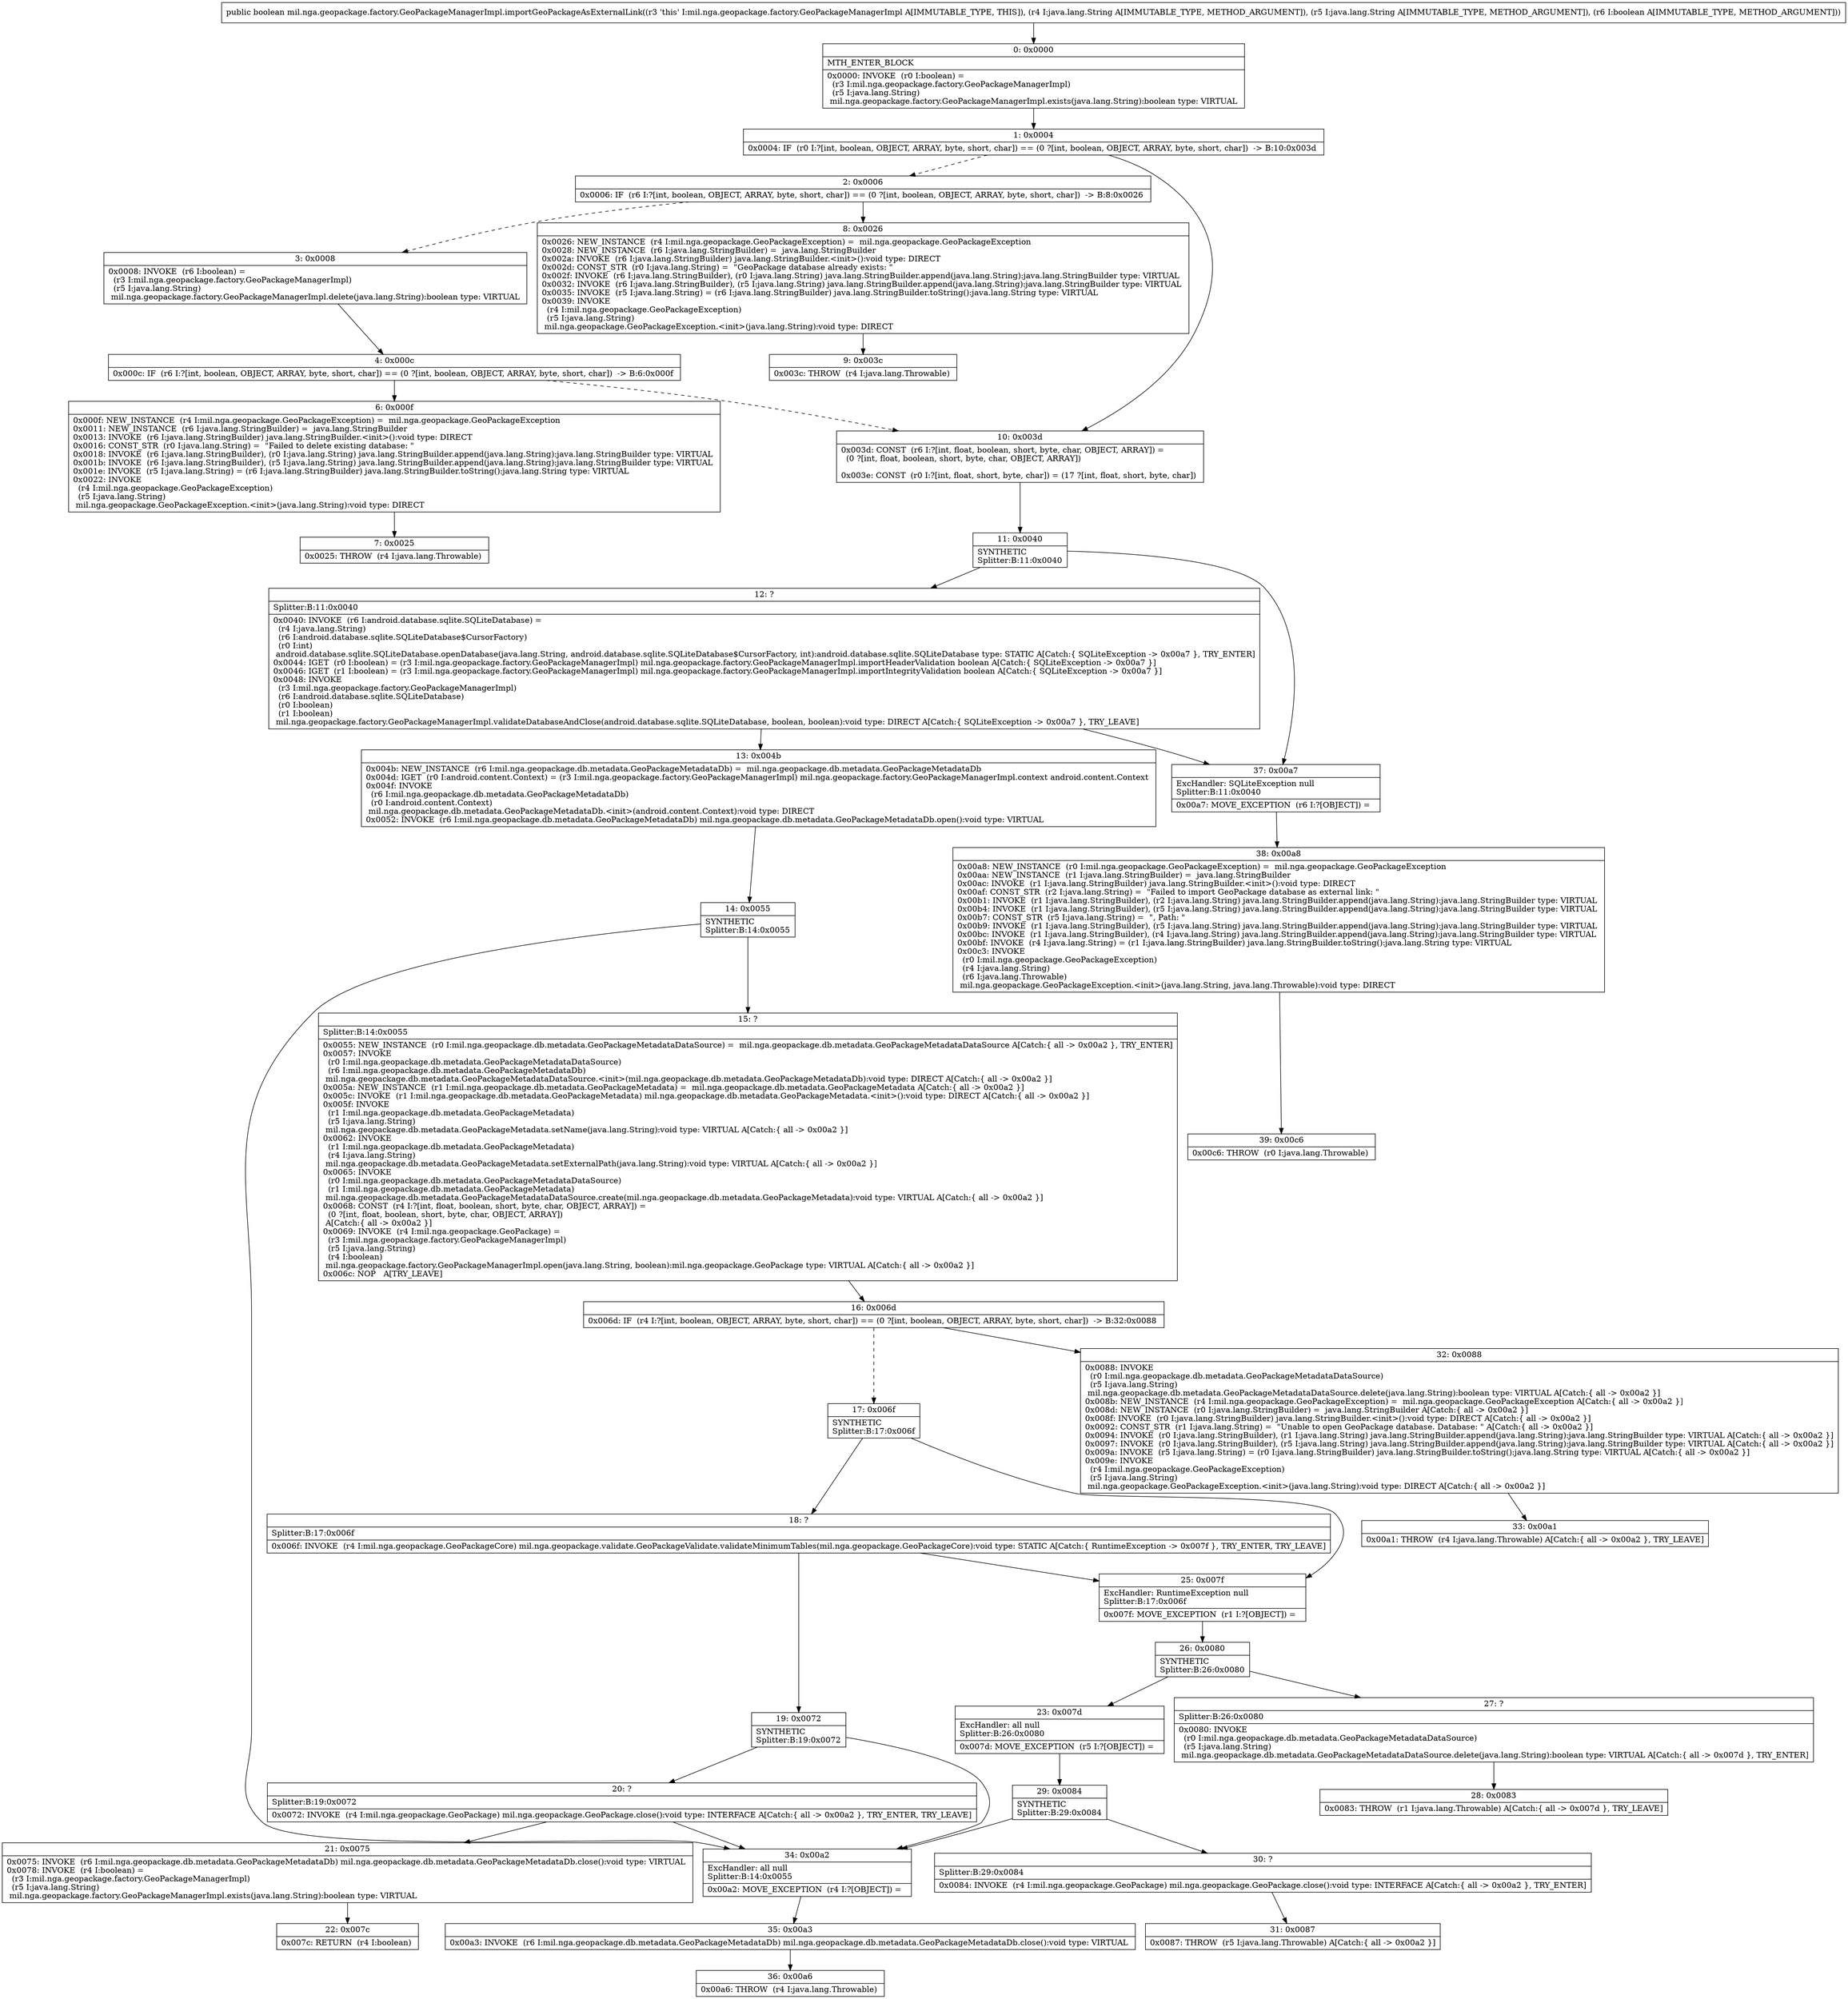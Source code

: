 digraph "CFG formil.nga.geopackage.factory.GeoPackageManagerImpl.importGeoPackageAsExternalLink(Ljava\/lang\/String;Ljava\/lang\/String;Z)Z" {
Node_0 [shape=record,label="{0\:\ 0x0000|MTH_ENTER_BLOCK\l|0x0000: INVOKE  (r0 I:boolean) = \l  (r3 I:mil.nga.geopackage.factory.GeoPackageManagerImpl)\l  (r5 I:java.lang.String)\l mil.nga.geopackage.factory.GeoPackageManagerImpl.exists(java.lang.String):boolean type: VIRTUAL \l}"];
Node_1 [shape=record,label="{1\:\ 0x0004|0x0004: IF  (r0 I:?[int, boolean, OBJECT, ARRAY, byte, short, char]) == (0 ?[int, boolean, OBJECT, ARRAY, byte, short, char])  \-\> B:10:0x003d \l}"];
Node_2 [shape=record,label="{2\:\ 0x0006|0x0006: IF  (r6 I:?[int, boolean, OBJECT, ARRAY, byte, short, char]) == (0 ?[int, boolean, OBJECT, ARRAY, byte, short, char])  \-\> B:8:0x0026 \l}"];
Node_3 [shape=record,label="{3\:\ 0x0008|0x0008: INVOKE  (r6 I:boolean) = \l  (r3 I:mil.nga.geopackage.factory.GeoPackageManagerImpl)\l  (r5 I:java.lang.String)\l mil.nga.geopackage.factory.GeoPackageManagerImpl.delete(java.lang.String):boolean type: VIRTUAL \l}"];
Node_4 [shape=record,label="{4\:\ 0x000c|0x000c: IF  (r6 I:?[int, boolean, OBJECT, ARRAY, byte, short, char]) == (0 ?[int, boolean, OBJECT, ARRAY, byte, short, char])  \-\> B:6:0x000f \l}"];
Node_6 [shape=record,label="{6\:\ 0x000f|0x000f: NEW_INSTANCE  (r4 I:mil.nga.geopackage.GeoPackageException) =  mil.nga.geopackage.GeoPackageException \l0x0011: NEW_INSTANCE  (r6 I:java.lang.StringBuilder) =  java.lang.StringBuilder \l0x0013: INVOKE  (r6 I:java.lang.StringBuilder) java.lang.StringBuilder.\<init\>():void type: DIRECT \l0x0016: CONST_STR  (r0 I:java.lang.String) =  \"Failed to delete existing database: \" \l0x0018: INVOKE  (r6 I:java.lang.StringBuilder), (r0 I:java.lang.String) java.lang.StringBuilder.append(java.lang.String):java.lang.StringBuilder type: VIRTUAL \l0x001b: INVOKE  (r6 I:java.lang.StringBuilder), (r5 I:java.lang.String) java.lang.StringBuilder.append(java.lang.String):java.lang.StringBuilder type: VIRTUAL \l0x001e: INVOKE  (r5 I:java.lang.String) = (r6 I:java.lang.StringBuilder) java.lang.StringBuilder.toString():java.lang.String type: VIRTUAL \l0x0022: INVOKE  \l  (r4 I:mil.nga.geopackage.GeoPackageException)\l  (r5 I:java.lang.String)\l mil.nga.geopackage.GeoPackageException.\<init\>(java.lang.String):void type: DIRECT \l}"];
Node_7 [shape=record,label="{7\:\ 0x0025|0x0025: THROW  (r4 I:java.lang.Throwable) \l}"];
Node_8 [shape=record,label="{8\:\ 0x0026|0x0026: NEW_INSTANCE  (r4 I:mil.nga.geopackage.GeoPackageException) =  mil.nga.geopackage.GeoPackageException \l0x0028: NEW_INSTANCE  (r6 I:java.lang.StringBuilder) =  java.lang.StringBuilder \l0x002a: INVOKE  (r6 I:java.lang.StringBuilder) java.lang.StringBuilder.\<init\>():void type: DIRECT \l0x002d: CONST_STR  (r0 I:java.lang.String) =  \"GeoPackage database already exists: \" \l0x002f: INVOKE  (r6 I:java.lang.StringBuilder), (r0 I:java.lang.String) java.lang.StringBuilder.append(java.lang.String):java.lang.StringBuilder type: VIRTUAL \l0x0032: INVOKE  (r6 I:java.lang.StringBuilder), (r5 I:java.lang.String) java.lang.StringBuilder.append(java.lang.String):java.lang.StringBuilder type: VIRTUAL \l0x0035: INVOKE  (r5 I:java.lang.String) = (r6 I:java.lang.StringBuilder) java.lang.StringBuilder.toString():java.lang.String type: VIRTUAL \l0x0039: INVOKE  \l  (r4 I:mil.nga.geopackage.GeoPackageException)\l  (r5 I:java.lang.String)\l mil.nga.geopackage.GeoPackageException.\<init\>(java.lang.String):void type: DIRECT \l}"];
Node_9 [shape=record,label="{9\:\ 0x003c|0x003c: THROW  (r4 I:java.lang.Throwable) \l}"];
Node_10 [shape=record,label="{10\:\ 0x003d|0x003d: CONST  (r6 I:?[int, float, boolean, short, byte, char, OBJECT, ARRAY]) = \l  (0 ?[int, float, boolean, short, byte, char, OBJECT, ARRAY])\l \l0x003e: CONST  (r0 I:?[int, float, short, byte, char]) = (17 ?[int, float, short, byte, char]) \l}"];
Node_11 [shape=record,label="{11\:\ 0x0040|SYNTHETIC\lSplitter:B:11:0x0040\l}"];
Node_12 [shape=record,label="{12\:\ ?|Splitter:B:11:0x0040\l|0x0040: INVOKE  (r6 I:android.database.sqlite.SQLiteDatabase) = \l  (r4 I:java.lang.String)\l  (r6 I:android.database.sqlite.SQLiteDatabase$CursorFactory)\l  (r0 I:int)\l android.database.sqlite.SQLiteDatabase.openDatabase(java.lang.String, android.database.sqlite.SQLiteDatabase$CursorFactory, int):android.database.sqlite.SQLiteDatabase type: STATIC A[Catch:\{ SQLiteException \-\> 0x00a7 \}, TRY_ENTER]\l0x0044: IGET  (r0 I:boolean) = (r3 I:mil.nga.geopackage.factory.GeoPackageManagerImpl) mil.nga.geopackage.factory.GeoPackageManagerImpl.importHeaderValidation boolean A[Catch:\{ SQLiteException \-\> 0x00a7 \}]\l0x0046: IGET  (r1 I:boolean) = (r3 I:mil.nga.geopackage.factory.GeoPackageManagerImpl) mil.nga.geopackage.factory.GeoPackageManagerImpl.importIntegrityValidation boolean A[Catch:\{ SQLiteException \-\> 0x00a7 \}]\l0x0048: INVOKE  \l  (r3 I:mil.nga.geopackage.factory.GeoPackageManagerImpl)\l  (r6 I:android.database.sqlite.SQLiteDatabase)\l  (r0 I:boolean)\l  (r1 I:boolean)\l mil.nga.geopackage.factory.GeoPackageManagerImpl.validateDatabaseAndClose(android.database.sqlite.SQLiteDatabase, boolean, boolean):void type: DIRECT A[Catch:\{ SQLiteException \-\> 0x00a7 \}, TRY_LEAVE]\l}"];
Node_13 [shape=record,label="{13\:\ 0x004b|0x004b: NEW_INSTANCE  (r6 I:mil.nga.geopackage.db.metadata.GeoPackageMetadataDb) =  mil.nga.geopackage.db.metadata.GeoPackageMetadataDb \l0x004d: IGET  (r0 I:android.content.Context) = (r3 I:mil.nga.geopackage.factory.GeoPackageManagerImpl) mil.nga.geopackage.factory.GeoPackageManagerImpl.context android.content.Context \l0x004f: INVOKE  \l  (r6 I:mil.nga.geopackage.db.metadata.GeoPackageMetadataDb)\l  (r0 I:android.content.Context)\l mil.nga.geopackage.db.metadata.GeoPackageMetadataDb.\<init\>(android.content.Context):void type: DIRECT \l0x0052: INVOKE  (r6 I:mil.nga.geopackage.db.metadata.GeoPackageMetadataDb) mil.nga.geopackage.db.metadata.GeoPackageMetadataDb.open():void type: VIRTUAL \l}"];
Node_14 [shape=record,label="{14\:\ 0x0055|SYNTHETIC\lSplitter:B:14:0x0055\l}"];
Node_15 [shape=record,label="{15\:\ ?|Splitter:B:14:0x0055\l|0x0055: NEW_INSTANCE  (r0 I:mil.nga.geopackage.db.metadata.GeoPackageMetadataDataSource) =  mil.nga.geopackage.db.metadata.GeoPackageMetadataDataSource A[Catch:\{ all \-\> 0x00a2 \}, TRY_ENTER]\l0x0057: INVOKE  \l  (r0 I:mil.nga.geopackage.db.metadata.GeoPackageMetadataDataSource)\l  (r6 I:mil.nga.geopackage.db.metadata.GeoPackageMetadataDb)\l mil.nga.geopackage.db.metadata.GeoPackageMetadataDataSource.\<init\>(mil.nga.geopackage.db.metadata.GeoPackageMetadataDb):void type: DIRECT A[Catch:\{ all \-\> 0x00a2 \}]\l0x005a: NEW_INSTANCE  (r1 I:mil.nga.geopackage.db.metadata.GeoPackageMetadata) =  mil.nga.geopackage.db.metadata.GeoPackageMetadata A[Catch:\{ all \-\> 0x00a2 \}]\l0x005c: INVOKE  (r1 I:mil.nga.geopackage.db.metadata.GeoPackageMetadata) mil.nga.geopackage.db.metadata.GeoPackageMetadata.\<init\>():void type: DIRECT A[Catch:\{ all \-\> 0x00a2 \}]\l0x005f: INVOKE  \l  (r1 I:mil.nga.geopackage.db.metadata.GeoPackageMetadata)\l  (r5 I:java.lang.String)\l mil.nga.geopackage.db.metadata.GeoPackageMetadata.setName(java.lang.String):void type: VIRTUAL A[Catch:\{ all \-\> 0x00a2 \}]\l0x0062: INVOKE  \l  (r1 I:mil.nga.geopackage.db.metadata.GeoPackageMetadata)\l  (r4 I:java.lang.String)\l mil.nga.geopackage.db.metadata.GeoPackageMetadata.setExternalPath(java.lang.String):void type: VIRTUAL A[Catch:\{ all \-\> 0x00a2 \}]\l0x0065: INVOKE  \l  (r0 I:mil.nga.geopackage.db.metadata.GeoPackageMetadataDataSource)\l  (r1 I:mil.nga.geopackage.db.metadata.GeoPackageMetadata)\l mil.nga.geopackage.db.metadata.GeoPackageMetadataDataSource.create(mil.nga.geopackage.db.metadata.GeoPackageMetadata):void type: VIRTUAL A[Catch:\{ all \-\> 0x00a2 \}]\l0x0068: CONST  (r4 I:?[int, float, boolean, short, byte, char, OBJECT, ARRAY]) = \l  (0 ?[int, float, boolean, short, byte, char, OBJECT, ARRAY])\l A[Catch:\{ all \-\> 0x00a2 \}]\l0x0069: INVOKE  (r4 I:mil.nga.geopackage.GeoPackage) = \l  (r3 I:mil.nga.geopackage.factory.GeoPackageManagerImpl)\l  (r5 I:java.lang.String)\l  (r4 I:boolean)\l mil.nga.geopackage.factory.GeoPackageManagerImpl.open(java.lang.String, boolean):mil.nga.geopackage.GeoPackage type: VIRTUAL A[Catch:\{ all \-\> 0x00a2 \}]\l0x006c: NOP   A[TRY_LEAVE]\l}"];
Node_16 [shape=record,label="{16\:\ 0x006d|0x006d: IF  (r4 I:?[int, boolean, OBJECT, ARRAY, byte, short, char]) == (0 ?[int, boolean, OBJECT, ARRAY, byte, short, char])  \-\> B:32:0x0088 \l}"];
Node_17 [shape=record,label="{17\:\ 0x006f|SYNTHETIC\lSplitter:B:17:0x006f\l}"];
Node_18 [shape=record,label="{18\:\ ?|Splitter:B:17:0x006f\l|0x006f: INVOKE  (r4 I:mil.nga.geopackage.GeoPackageCore) mil.nga.geopackage.validate.GeoPackageValidate.validateMinimumTables(mil.nga.geopackage.GeoPackageCore):void type: STATIC A[Catch:\{ RuntimeException \-\> 0x007f \}, TRY_ENTER, TRY_LEAVE]\l}"];
Node_19 [shape=record,label="{19\:\ 0x0072|SYNTHETIC\lSplitter:B:19:0x0072\l}"];
Node_20 [shape=record,label="{20\:\ ?|Splitter:B:19:0x0072\l|0x0072: INVOKE  (r4 I:mil.nga.geopackage.GeoPackage) mil.nga.geopackage.GeoPackage.close():void type: INTERFACE A[Catch:\{ all \-\> 0x00a2 \}, TRY_ENTER, TRY_LEAVE]\l}"];
Node_21 [shape=record,label="{21\:\ 0x0075|0x0075: INVOKE  (r6 I:mil.nga.geopackage.db.metadata.GeoPackageMetadataDb) mil.nga.geopackage.db.metadata.GeoPackageMetadataDb.close():void type: VIRTUAL \l0x0078: INVOKE  (r4 I:boolean) = \l  (r3 I:mil.nga.geopackage.factory.GeoPackageManagerImpl)\l  (r5 I:java.lang.String)\l mil.nga.geopackage.factory.GeoPackageManagerImpl.exists(java.lang.String):boolean type: VIRTUAL \l}"];
Node_22 [shape=record,label="{22\:\ 0x007c|0x007c: RETURN  (r4 I:boolean) \l}"];
Node_23 [shape=record,label="{23\:\ 0x007d|ExcHandler: all null\lSplitter:B:26:0x0080\l|0x007d: MOVE_EXCEPTION  (r5 I:?[OBJECT]) =  \l}"];
Node_25 [shape=record,label="{25\:\ 0x007f|ExcHandler: RuntimeException null\lSplitter:B:17:0x006f\l|0x007f: MOVE_EXCEPTION  (r1 I:?[OBJECT]) =  \l}"];
Node_26 [shape=record,label="{26\:\ 0x0080|SYNTHETIC\lSplitter:B:26:0x0080\l}"];
Node_27 [shape=record,label="{27\:\ ?|Splitter:B:26:0x0080\l|0x0080: INVOKE  \l  (r0 I:mil.nga.geopackage.db.metadata.GeoPackageMetadataDataSource)\l  (r5 I:java.lang.String)\l mil.nga.geopackage.db.metadata.GeoPackageMetadataDataSource.delete(java.lang.String):boolean type: VIRTUAL A[Catch:\{ all \-\> 0x007d \}, TRY_ENTER]\l}"];
Node_28 [shape=record,label="{28\:\ 0x0083|0x0083: THROW  (r1 I:java.lang.Throwable) A[Catch:\{ all \-\> 0x007d \}, TRY_LEAVE]\l}"];
Node_29 [shape=record,label="{29\:\ 0x0084|SYNTHETIC\lSplitter:B:29:0x0084\l}"];
Node_30 [shape=record,label="{30\:\ ?|Splitter:B:29:0x0084\l|0x0084: INVOKE  (r4 I:mil.nga.geopackage.GeoPackage) mil.nga.geopackage.GeoPackage.close():void type: INTERFACE A[Catch:\{ all \-\> 0x00a2 \}, TRY_ENTER]\l}"];
Node_31 [shape=record,label="{31\:\ 0x0087|0x0087: THROW  (r5 I:java.lang.Throwable) A[Catch:\{ all \-\> 0x00a2 \}]\l}"];
Node_32 [shape=record,label="{32\:\ 0x0088|0x0088: INVOKE  \l  (r0 I:mil.nga.geopackage.db.metadata.GeoPackageMetadataDataSource)\l  (r5 I:java.lang.String)\l mil.nga.geopackage.db.metadata.GeoPackageMetadataDataSource.delete(java.lang.String):boolean type: VIRTUAL A[Catch:\{ all \-\> 0x00a2 \}]\l0x008b: NEW_INSTANCE  (r4 I:mil.nga.geopackage.GeoPackageException) =  mil.nga.geopackage.GeoPackageException A[Catch:\{ all \-\> 0x00a2 \}]\l0x008d: NEW_INSTANCE  (r0 I:java.lang.StringBuilder) =  java.lang.StringBuilder A[Catch:\{ all \-\> 0x00a2 \}]\l0x008f: INVOKE  (r0 I:java.lang.StringBuilder) java.lang.StringBuilder.\<init\>():void type: DIRECT A[Catch:\{ all \-\> 0x00a2 \}]\l0x0092: CONST_STR  (r1 I:java.lang.String) =  \"Unable to open GeoPackage database. Database: \" A[Catch:\{ all \-\> 0x00a2 \}]\l0x0094: INVOKE  (r0 I:java.lang.StringBuilder), (r1 I:java.lang.String) java.lang.StringBuilder.append(java.lang.String):java.lang.StringBuilder type: VIRTUAL A[Catch:\{ all \-\> 0x00a2 \}]\l0x0097: INVOKE  (r0 I:java.lang.StringBuilder), (r5 I:java.lang.String) java.lang.StringBuilder.append(java.lang.String):java.lang.StringBuilder type: VIRTUAL A[Catch:\{ all \-\> 0x00a2 \}]\l0x009a: INVOKE  (r5 I:java.lang.String) = (r0 I:java.lang.StringBuilder) java.lang.StringBuilder.toString():java.lang.String type: VIRTUAL A[Catch:\{ all \-\> 0x00a2 \}]\l0x009e: INVOKE  \l  (r4 I:mil.nga.geopackage.GeoPackageException)\l  (r5 I:java.lang.String)\l mil.nga.geopackage.GeoPackageException.\<init\>(java.lang.String):void type: DIRECT A[Catch:\{ all \-\> 0x00a2 \}]\l}"];
Node_33 [shape=record,label="{33\:\ 0x00a1|0x00a1: THROW  (r4 I:java.lang.Throwable) A[Catch:\{ all \-\> 0x00a2 \}, TRY_LEAVE]\l}"];
Node_34 [shape=record,label="{34\:\ 0x00a2|ExcHandler: all null\lSplitter:B:14:0x0055\l|0x00a2: MOVE_EXCEPTION  (r4 I:?[OBJECT]) =  \l}"];
Node_35 [shape=record,label="{35\:\ 0x00a3|0x00a3: INVOKE  (r6 I:mil.nga.geopackage.db.metadata.GeoPackageMetadataDb) mil.nga.geopackage.db.metadata.GeoPackageMetadataDb.close():void type: VIRTUAL \l}"];
Node_36 [shape=record,label="{36\:\ 0x00a6|0x00a6: THROW  (r4 I:java.lang.Throwable) \l}"];
Node_37 [shape=record,label="{37\:\ 0x00a7|ExcHandler: SQLiteException null\lSplitter:B:11:0x0040\l|0x00a7: MOVE_EXCEPTION  (r6 I:?[OBJECT]) =  \l}"];
Node_38 [shape=record,label="{38\:\ 0x00a8|0x00a8: NEW_INSTANCE  (r0 I:mil.nga.geopackage.GeoPackageException) =  mil.nga.geopackage.GeoPackageException \l0x00aa: NEW_INSTANCE  (r1 I:java.lang.StringBuilder) =  java.lang.StringBuilder \l0x00ac: INVOKE  (r1 I:java.lang.StringBuilder) java.lang.StringBuilder.\<init\>():void type: DIRECT \l0x00af: CONST_STR  (r2 I:java.lang.String) =  \"Failed to import GeoPackage database as external link: \" \l0x00b1: INVOKE  (r1 I:java.lang.StringBuilder), (r2 I:java.lang.String) java.lang.StringBuilder.append(java.lang.String):java.lang.StringBuilder type: VIRTUAL \l0x00b4: INVOKE  (r1 I:java.lang.StringBuilder), (r5 I:java.lang.String) java.lang.StringBuilder.append(java.lang.String):java.lang.StringBuilder type: VIRTUAL \l0x00b7: CONST_STR  (r5 I:java.lang.String) =  \", Path: \" \l0x00b9: INVOKE  (r1 I:java.lang.StringBuilder), (r5 I:java.lang.String) java.lang.StringBuilder.append(java.lang.String):java.lang.StringBuilder type: VIRTUAL \l0x00bc: INVOKE  (r1 I:java.lang.StringBuilder), (r4 I:java.lang.String) java.lang.StringBuilder.append(java.lang.String):java.lang.StringBuilder type: VIRTUAL \l0x00bf: INVOKE  (r4 I:java.lang.String) = (r1 I:java.lang.StringBuilder) java.lang.StringBuilder.toString():java.lang.String type: VIRTUAL \l0x00c3: INVOKE  \l  (r0 I:mil.nga.geopackage.GeoPackageException)\l  (r4 I:java.lang.String)\l  (r6 I:java.lang.Throwable)\l mil.nga.geopackage.GeoPackageException.\<init\>(java.lang.String, java.lang.Throwable):void type: DIRECT \l}"];
Node_39 [shape=record,label="{39\:\ 0x00c6|0x00c6: THROW  (r0 I:java.lang.Throwable) \l}"];
MethodNode[shape=record,label="{public boolean mil.nga.geopackage.factory.GeoPackageManagerImpl.importGeoPackageAsExternalLink((r3 'this' I:mil.nga.geopackage.factory.GeoPackageManagerImpl A[IMMUTABLE_TYPE, THIS]), (r4 I:java.lang.String A[IMMUTABLE_TYPE, METHOD_ARGUMENT]), (r5 I:java.lang.String A[IMMUTABLE_TYPE, METHOD_ARGUMENT]), (r6 I:boolean A[IMMUTABLE_TYPE, METHOD_ARGUMENT])) }"];
MethodNode -> Node_0;
Node_0 -> Node_1;
Node_1 -> Node_2[style=dashed];
Node_1 -> Node_10;
Node_2 -> Node_3[style=dashed];
Node_2 -> Node_8;
Node_3 -> Node_4;
Node_4 -> Node_6;
Node_4 -> Node_10[style=dashed];
Node_6 -> Node_7;
Node_8 -> Node_9;
Node_10 -> Node_11;
Node_11 -> Node_12;
Node_11 -> Node_37;
Node_12 -> Node_13;
Node_12 -> Node_37;
Node_13 -> Node_14;
Node_14 -> Node_15;
Node_14 -> Node_34;
Node_15 -> Node_16;
Node_16 -> Node_17[style=dashed];
Node_16 -> Node_32;
Node_17 -> Node_18;
Node_17 -> Node_25;
Node_18 -> Node_19;
Node_18 -> Node_25;
Node_19 -> Node_20;
Node_19 -> Node_34;
Node_20 -> Node_21;
Node_20 -> Node_34;
Node_21 -> Node_22;
Node_23 -> Node_29;
Node_25 -> Node_26;
Node_26 -> Node_27;
Node_26 -> Node_23;
Node_27 -> Node_28;
Node_29 -> Node_30;
Node_29 -> Node_34;
Node_30 -> Node_31;
Node_32 -> Node_33;
Node_34 -> Node_35;
Node_35 -> Node_36;
Node_37 -> Node_38;
Node_38 -> Node_39;
}

